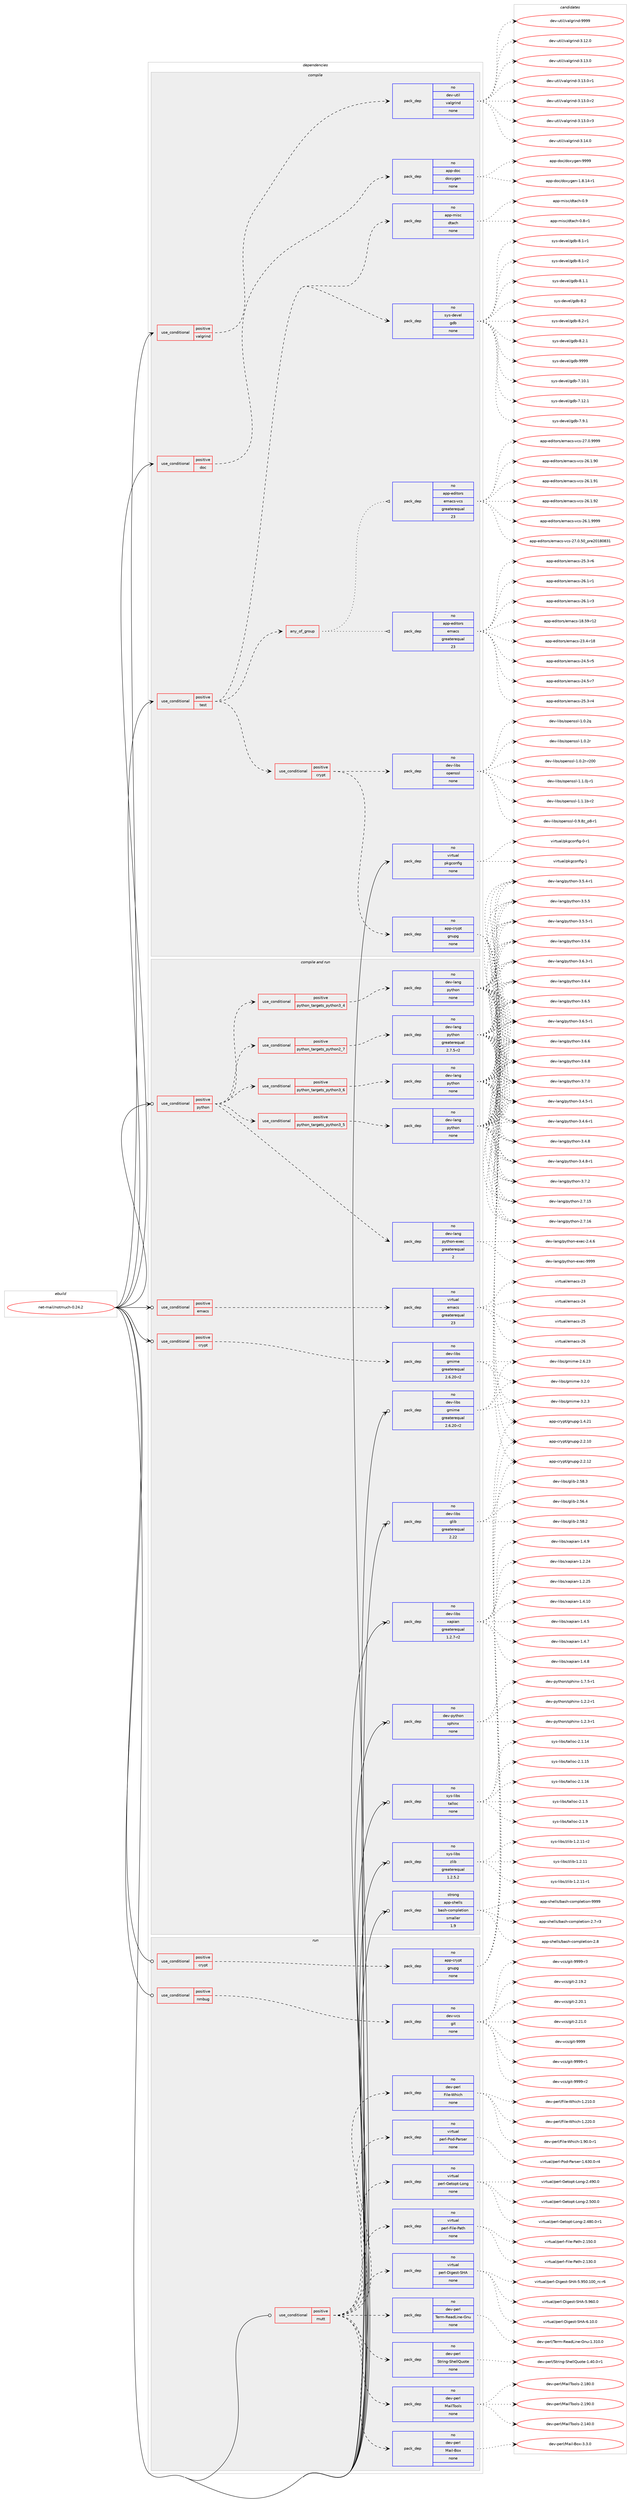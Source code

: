 digraph prolog {

# *************
# Graph options
# *************

newrank=true;
concentrate=true;
compound=true;
graph [rankdir=LR,fontname=Helvetica,fontsize=10,ranksep=1.5];#, ranksep=2.5, nodesep=0.2];
edge  [arrowhead=vee];
node  [fontname=Helvetica,fontsize=10];

# **********
# The ebuild
# **********

subgraph cluster_leftcol {
color=gray;
rank=same;
label=<<i>ebuild</i>>;
id [label="net-mail/notmuch-0.24.2", color=red, width=4, href="../net-mail/notmuch-0.24.2.svg"];
}

# ****************
# The dependencies
# ****************

subgraph cluster_midcol {
color=gray;
label=<<i>dependencies</i>>;
subgraph cluster_compile {
fillcolor="#eeeeee";
style=filled;
label=<<i>compile</i>>;
subgraph cond447587 {
dependency1664767 [label=<<TABLE BORDER="0" CELLBORDER="1" CELLSPACING="0" CELLPADDING="4"><TR><TD ROWSPAN="3" CELLPADDING="10">use_conditional</TD></TR><TR><TD>positive</TD></TR><TR><TD>doc</TD></TR></TABLE>>, shape=none, color=red];
subgraph pack1190118 {
dependency1664768 [label=<<TABLE BORDER="0" CELLBORDER="1" CELLSPACING="0" CELLPADDING="4" WIDTH="220"><TR><TD ROWSPAN="6" CELLPADDING="30">pack_dep</TD></TR><TR><TD WIDTH="110">no</TD></TR><TR><TD>app-doc</TD></TR><TR><TD>doxygen</TD></TR><TR><TD>none</TD></TR><TR><TD></TD></TR></TABLE>>, shape=none, color=blue];
}
dependency1664767:e -> dependency1664768:w [weight=20,style="dashed",arrowhead="vee"];
}
id:e -> dependency1664767:w [weight=20,style="solid",arrowhead="vee"];
subgraph cond447588 {
dependency1664769 [label=<<TABLE BORDER="0" CELLBORDER="1" CELLSPACING="0" CELLPADDING="4"><TR><TD ROWSPAN="3" CELLPADDING="10">use_conditional</TD></TR><TR><TD>positive</TD></TR><TR><TD>test</TD></TR></TABLE>>, shape=none, color=red];
subgraph pack1190119 {
dependency1664770 [label=<<TABLE BORDER="0" CELLBORDER="1" CELLSPACING="0" CELLPADDING="4" WIDTH="220"><TR><TD ROWSPAN="6" CELLPADDING="30">pack_dep</TD></TR><TR><TD WIDTH="110">no</TD></TR><TR><TD>app-misc</TD></TR><TR><TD>dtach</TD></TR><TR><TD>none</TD></TR><TR><TD></TD></TR></TABLE>>, shape=none, color=blue];
}
dependency1664769:e -> dependency1664770:w [weight=20,style="dashed",arrowhead="vee"];
subgraph any26274 {
dependency1664771 [label=<<TABLE BORDER="0" CELLBORDER="1" CELLSPACING="0" CELLPADDING="4"><TR><TD CELLPADDING="10">any_of_group</TD></TR></TABLE>>, shape=none, color=red];subgraph pack1190120 {
dependency1664772 [label=<<TABLE BORDER="0" CELLBORDER="1" CELLSPACING="0" CELLPADDING="4" WIDTH="220"><TR><TD ROWSPAN="6" CELLPADDING="30">pack_dep</TD></TR><TR><TD WIDTH="110">no</TD></TR><TR><TD>app-editors</TD></TR><TR><TD>emacs</TD></TR><TR><TD>greaterequal</TD></TR><TR><TD>23</TD></TR></TABLE>>, shape=none, color=blue];
}
dependency1664771:e -> dependency1664772:w [weight=20,style="dotted",arrowhead="oinv"];
subgraph pack1190121 {
dependency1664773 [label=<<TABLE BORDER="0" CELLBORDER="1" CELLSPACING="0" CELLPADDING="4" WIDTH="220"><TR><TD ROWSPAN="6" CELLPADDING="30">pack_dep</TD></TR><TR><TD WIDTH="110">no</TD></TR><TR><TD>app-editors</TD></TR><TR><TD>emacs-vcs</TD></TR><TR><TD>greaterequal</TD></TR><TR><TD>23</TD></TR></TABLE>>, shape=none, color=blue];
}
dependency1664771:e -> dependency1664773:w [weight=20,style="dotted",arrowhead="oinv"];
}
dependency1664769:e -> dependency1664771:w [weight=20,style="dashed",arrowhead="vee"];
subgraph pack1190122 {
dependency1664774 [label=<<TABLE BORDER="0" CELLBORDER="1" CELLSPACING="0" CELLPADDING="4" WIDTH="220"><TR><TD ROWSPAN="6" CELLPADDING="30">pack_dep</TD></TR><TR><TD WIDTH="110">no</TD></TR><TR><TD>sys-devel</TD></TR><TR><TD>gdb</TD></TR><TR><TD>none</TD></TR><TR><TD></TD></TR></TABLE>>, shape=none, color=blue];
}
dependency1664769:e -> dependency1664774:w [weight=20,style="dashed",arrowhead="vee"];
subgraph cond447589 {
dependency1664775 [label=<<TABLE BORDER="0" CELLBORDER="1" CELLSPACING="0" CELLPADDING="4"><TR><TD ROWSPAN="3" CELLPADDING="10">use_conditional</TD></TR><TR><TD>positive</TD></TR><TR><TD>crypt</TD></TR></TABLE>>, shape=none, color=red];
subgraph pack1190123 {
dependency1664776 [label=<<TABLE BORDER="0" CELLBORDER="1" CELLSPACING="0" CELLPADDING="4" WIDTH="220"><TR><TD ROWSPAN="6" CELLPADDING="30">pack_dep</TD></TR><TR><TD WIDTH="110">no</TD></TR><TR><TD>app-crypt</TD></TR><TR><TD>gnupg</TD></TR><TR><TD>none</TD></TR><TR><TD></TD></TR></TABLE>>, shape=none, color=blue];
}
dependency1664775:e -> dependency1664776:w [weight=20,style="dashed",arrowhead="vee"];
subgraph pack1190124 {
dependency1664777 [label=<<TABLE BORDER="0" CELLBORDER="1" CELLSPACING="0" CELLPADDING="4" WIDTH="220"><TR><TD ROWSPAN="6" CELLPADDING="30">pack_dep</TD></TR><TR><TD WIDTH="110">no</TD></TR><TR><TD>dev-libs</TD></TR><TR><TD>openssl</TD></TR><TR><TD>none</TD></TR><TR><TD></TD></TR></TABLE>>, shape=none, color=blue];
}
dependency1664775:e -> dependency1664777:w [weight=20,style="dashed",arrowhead="vee"];
}
dependency1664769:e -> dependency1664775:w [weight=20,style="dashed",arrowhead="vee"];
}
id:e -> dependency1664769:w [weight=20,style="solid",arrowhead="vee"];
subgraph cond447590 {
dependency1664778 [label=<<TABLE BORDER="0" CELLBORDER="1" CELLSPACING="0" CELLPADDING="4"><TR><TD ROWSPAN="3" CELLPADDING="10">use_conditional</TD></TR><TR><TD>positive</TD></TR><TR><TD>valgrind</TD></TR></TABLE>>, shape=none, color=red];
subgraph pack1190125 {
dependency1664779 [label=<<TABLE BORDER="0" CELLBORDER="1" CELLSPACING="0" CELLPADDING="4" WIDTH="220"><TR><TD ROWSPAN="6" CELLPADDING="30">pack_dep</TD></TR><TR><TD WIDTH="110">no</TD></TR><TR><TD>dev-util</TD></TR><TR><TD>valgrind</TD></TR><TR><TD>none</TD></TR><TR><TD></TD></TR></TABLE>>, shape=none, color=blue];
}
dependency1664778:e -> dependency1664779:w [weight=20,style="dashed",arrowhead="vee"];
}
id:e -> dependency1664778:w [weight=20,style="solid",arrowhead="vee"];
subgraph pack1190126 {
dependency1664780 [label=<<TABLE BORDER="0" CELLBORDER="1" CELLSPACING="0" CELLPADDING="4" WIDTH="220"><TR><TD ROWSPAN="6" CELLPADDING="30">pack_dep</TD></TR><TR><TD WIDTH="110">no</TD></TR><TR><TD>virtual</TD></TR><TR><TD>pkgconfig</TD></TR><TR><TD>none</TD></TR><TR><TD></TD></TR></TABLE>>, shape=none, color=blue];
}
id:e -> dependency1664780:w [weight=20,style="solid",arrowhead="vee"];
}
subgraph cluster_compileandrun {
fillcolor="#eeeeee";
style=filled;
label=<<i>compile and run</i>>;
subgraph cond447591 {
dependency1664781 [label=<<TABLE BORDER="0" CELLBORDER="1" CELLSPACING="0" CELLPADDING="4"><TR><TD ROWSPAN="3" CELLPADDING="10">use_conditional</TD></TR><TR><TD>positive</TD></TR><TR><TD>crypt</TD></TR></TABLE>>, shape=none, color=red];
subgraph pack1190127 {
dependency1664782 [label=<<TABLE BORDER="0" CELLBORDER="1" CELLSPACING="0" CELLPADDING="4" WIDTH="220"><TR><TD ROWSPAN="6" CELLPADDING="30">pack_dep</TD></TR><TR><TD WIDTH="110">no</TD></TR><TR><TD>dev-libs</TD></TR><TR><TD>gmime</TD></TR><TR><TD>greaterequal</TD></TR><TR><TD>2.6.20-r2</TD></TR></TABLE>>, shape=none, color=blue];
}
dependency1664781:e -> dependency1664782:w [weight=20,style="dashed",arrowhead="vee"];
}
id:e -> dependency1664781:w [weight=20,style="solid",arrowhead="odotvee"];
subgraph cond447592 {
dependency1664783 [label=<<TABLE BORDER="0" CELLBORDER="1" CELLSPACING="0" CELLPADDING="4"><TR><TD ROWSPAN="3" CELLPADDING="10">use_conditional</TD></TR><TR><TD>positive</TD></TR><TR><TD>emacs</TD></TR></TABLE>>, shape=none, color=red];
subgraph pack1190128 {
dependency1664784 [label=<<TABLE BORDER="0" CELLBORDER="1" CELLSPACING="0" CELLPADDING="4" WIDTH="220"><TR><TD ROWSPAN="6" CELLPADDING="30">pack_dep</TD></TR><TR><TD WIDTH="110">no</TD></TR><TR><TD>virtual</TD></TR><TR><TD>emacs</TD></TR><TR><TD>greaterequal</TD></TR><TR><TD>23</TD></TR></TABLE>>, shape=none, color=blue];
}
dependency1664783:e -> dependency1664784:w [weight=20,style="dashed",arrowhead="vee"];
}
id:e -> dependency1664783:w [weight=20,style="solid",arrowhead="odotvee"];
subgraph cond447593 {
dependency1664785 [label=<<TABLE BORDER="0" CELLBORDER="1" CELLSPACING="0" CELLPADDING="4"><TR><TD ROWSPAN="3" CELLPADDING="10">use_conditional</TD></TR><TR><TD>positive</TD></TR><TR><TD>python</TD></TR></TABLE>>, shape=none, color=red];
subgraph cond447594 {
dependency1664786 [label=<<TABLE BORDER="0" CELLBORDER="1" CELLSPACING="0" CELLPADDING="4"><TR><TD ROWSPAN="3" CELLPADDING="10">use_conditional</TD></TR><TR><TD>positive</TD></TR><TR><TD>python_targets_python2_7</TD></TR></TABLE>>, shape=none, color=red];
subgraph pack1190129 {
dependency1664787 [label=<<TABLE BORDER="0" CELLBORDER="1" CELLSPACING="0" CELLPADDING="4" WIDTH="220"><TR><TD ROWSPAN="6" CELLPADDING="30">pack_dep</TD></TR><TR><TD WIDTH="110">no</TD></TR><TR><TD>dev-lang</TD></TR><TR><TD>python</TD></TR><TR><TD>greaterequal</TD></TR><TR><TD>2.7.5-r2</TD></TR></TABLE>>, shape=none, color=blue];
}
dependency1664786:e -> dependency1664787:w [weight=20,style="dashed",arrowhead="vee"];
}
dependency1664785:e -> dependency1664786:w [weight=20,style="dashed",arrowhead="vee"];
subgraph cond447595 {
dependency1664788 [label=<<TABLE BORDER="0" CELLBORDER="1" CELLSPACING="0" CELLPADDING="4"><TR><TD ROWSPAN="3" CELLPADDING="10">use_conditional</TD></TR><TR><TD>positive</TD></TR><TR><TD>python_targets_python3_4</TD></TR></TABLE>>, shape=none, color=red];
subgraph pack1190130 {
dependency1664789 [label=<<TABLE BORDER="0" CELLBORDER="1" CELLSPACING="0" CELLPADDING="4" WIDTH="220"><TR><TD ROWSPAN="6" CELLPADDING="30">pack_dep</TD></TR><TR><TD WIDTH="110">no</TD></TR><TR><TD>dev-lang</TD></TR><TR><TD>python</TD></TR><TR><TD>none</TD></TR><TR><TD></TD></TR></TABLE>>, shape=none, color=blue];
}
dependency1664788:e -> dependency1664789:w [weight=20,style="dashed",arrowhead="vee"];
}
dependency1664785:e -> dependency1664788:w [weight=20,style="dashed",arrowhead="vee"];
subgraph cond447596 {
dependency1664790 [label=<<TABLE BORDER="0" CELLBORDER="1" CELLSPACING="0" CELLPADDING="4"><TR><TD ROWSPAN="3" CELLPADDING="10">use_conditional</TD></TR><TR><TD>positive</TD></TR><TR><TD>python_targets_python3_5</TD></TR></TABLE>>, shape=none, color=red];
subgraph pack1190131 {
dependency1664791 [label=<<TABLE BORDER="0" CELLBORDER="1" CELLSPACING="0" CELLPADDING="4" WIDTH="220"><TR><TD ROWSPAN="6" CELLPADDING="30">pack_dep</TD></TR><TR><TD WIDTH="110">no</TD></TR><TR><TD>dev-lang</TD></TR><TR><TD>python</TD></TR><TR><TD>none</TD></TR><TR><TD></TD></TR></TABLE>>, shape=none, color=blue];
}
dependency1664790:e -> dependency1664791:w [weight=20,style="dashed",arrowhead="vee"];
}
dependency1664785:e -> dependency1664790:w [weight=20,style="dashed",arrowhead="vee"];
subgraph cond447597 {
dependency1664792 [label=<<TABLE BORDER="0" CELLBORDER="1" CELLSPACING="0" CELLPADDING="4"><TR><TD ROWSPAN="3" CELLPADDING="10">use_conditional</TD></TR><TR><TD>positive</TD></TR><TR><TD>python_targets_python3_6</TD></TR></TABLE>>, shape=none, color=red];
subgraph pack1190132 {
dependency1664793 [label=<<TABLE BORDER="0" CELLBORDER="1" CELLSPACING="0" CELLPADDING="4" WIDTH="220"><TR><TD ROWSPAN="6" CELLPADDING="30">pack_dep</TD></TR><TR><TD WIDTH="110">no</TD></TR><TR><TD>dev-lang</TD></TR><TR><TD>python</TD></TR><TR><TD>none</TD></TR><TR><TD></TD></TR></TABLE>>, shape=none, color=blue];
}
dependency1664792:e -> dependency1664793:w [weight=20,style="dashed",arrowhead="vee"];
}
dependency1664785:e -> dependency1664792:w [weight=20,style="dashed",arrowhead="vee"];
subgraph pack1190133 {
dependency1664794 [label=<<TABLE BORDER="0" CELLBORDER="1" CELLSPACING="0" CELLPADDING="4" WIDTH="220"><TR><TD ROWSPAN="6" CELLPADDING="30">pack_dep</TD></TR><TR><TD WIDTH="110">no</TD></TR><TR><TD>dev-lang</TD></TR><TR><TD>python-exec</TD></TR><TR><TD>greaterequal</TD></TR><TR><TD>2</TD></TR></TABLE>>, shape=none, color=blue];
}
dependency1664785:e -> dependency1664794:w [weight=20,style="dashed",arrowhead="vee"];
}
id:e -> dependency1664785:w [weight=20,style="solid",arrowhead="odotvee"];
subgraph pack1190134 {
dependency1664795 [label=<<TABLE BORDER="0" CELLBORDER="1" CELLSPACING="0" CELLPADDING="4" WIDTH="220"><TR><TD ROWSPAN="6" CELLPADDING="30">pack_dep</TD></TR><TR><TD WIDTH="110">no</TD></TR><TR><TD>dev-libs</TD></TR><TR><TD>glib</TD></TR><TR><TD>greaterequal</TD></TR><TR><TD>2.22</TD></TR></TABLE>>, shape=none, color=blue];
}
id:e -> dependency1664795:w [weight=20,style="solid",arrowhead="odotvee"];
subgraph pack1190135 {
dependency1664796 [label=<<TABLE BORDER="0" CELLBORDER="1" CELLSPACING="0" CELLPADDING="4" WIDTH="220"><TR><TD ROWSPAN="6" CELLPADDING="30">pack_dep</TD></TR><TR><TD WIDTH="110">no</TD></TR><TR><TD>dev-libs</TD></TR><TR><TD>gmime</TD></TR><TR><TD>greaterequal</TD></TR><TR><TD>2.6.20-r2</TD></TR></TABLE>>, shape=none, color=blue];
}
id:e -> dependency1664796:w [weight=20,style="solid",arrowhead="odotvee"];
subgraph pack1190136 {
dependency1664797 [label=<<TABLE BORDER="0" CELLBORDER="1" CELLSPACING="0" CELLPADDING="4" WIDTH="220"><TR><TD ROWSPAN="6" CELLPADDING="30">pack_dep</TD></TR><TR><TD WIDTH="110">no</TD></TR><TR><TD>dev-libs</TD></TR><TR><TD>xapian</TD></TR><TR><TD>greaterequal</TD></TR><TR><TD>1.2.7-r2</TD></TR></TABLE>>, shape=none, color=blue];
}
id:e -> dependency1664797:w [weight=20,style="solid",arrowhead="odotvee"];
subgraph pack1190137 {
dependency1664798 [label=<<TABLE BORDER="0" CELLBORDER="1" CELLSPACING="0" CELLPADDING="4" WIDTH="220"><TR><TD ROWSPAN="6" CELLPADDING="30">pack_dep</TD></TR><TR><TD WIDTH="110">no</TD></TR><TR><TD>dev-python</TD></TR><TR><TD>sphinx</TD></TR><TR><TD>none</TD></TR><TR><TD></TD></TR></TABLE>>, shape=none, color=blue];
}
id:e -> dependency1664798:w [weight=20,style="solid",arrowhead="odotvee"];
subgraph pack1190138 {
dependency1664799 [label=<<TABLE BORDER="0" CELLBORDER="1" CELLSPACING="0" CELLPADDING="4" WIDTH="220"><TR><TD ROWSPAN="6" CELLPADDING="30">pack_dep</TD></TR><TR><TD WIDTH="110">no</TD></TR><TR><TD>sys-libs</TD></TR><TR><TD>talloc</TD></TR><TR><TD>none</TD></TR><TR><TD></TD></TR></TABLE>>, shape=none, color=blue];
}
id:e -> dependency1664799:w [weight=20,style="solid",arrowhead="odotvee"];
subgraph pack1190139 {
dependency1664800 [label=<<TABLE BORDER="0" CELLBORDER="1" CELLSPACING="0" CELLPADDING="4" WIDTH="220"><TR><TD ROWSPAN="6" CELLPADDING="30">pack_dep</TD></TR><TR><TD WIDTH="110">no</TD></TR><TR><TD>sys-libs</TD></TR><TR><TD>zlib</TD></TR><TR><TD>greaterequal</TD></TR><TR><TD>1.2.5.2</TD></TR></TABLE>>, shape=none, color=blue];
}
id:e -> dependency1664800:w [weight=20,style="solid",arrowhead="odotvee"];
subgraph pack1190140 {
dependency1664801 [label=<<TABLE BORDER="0" CELLBORDER="1" CELLSPACING="0" CELLPADDING="4" WIDTH="220"><TR><TD ROWSPAN="6" CELLPADDING="30">pack_dep</TD></TR><TR><TD WIDTH="110">strong</TD></TR><TR><TD>app-shells</TD></TR><TR><TD>bash-completion</TD></TR><TR><TD>smaller</TD></TR><TR><TD>1.9</TD></TR></TABLE>>, shape=none, color=blue];
}
id:e -> dependency1664801:w [weight=20,style="solid",arrowhead="odotvee"];
}
subgraph cluster_run {
fillcolor="#eeeeee";
style=filled;
label=<<i>run</i>>;
subgraph cond447598 {
dependency1664802 [label=<<TABLE BORDER="0" CELLBORDER="1" CELLSPACING="0" CELLPADDING="4"><TR><TD ROWSPAN="3" CELLPADDING="10">use_conditional</TD></TR><TR><TD>positive</TD></TR><TR><TD>crypt</TD></TR></TABLE>>, shape=none, color=red];
subgraph pack1190141 {
dependency1664803 [label=<<TABLE BORDER="0" CELLBORDER="1" CELLSPACING="0" CELLPADDING="4" WIDTH="220"><TR><TD ROWSPAN="6" CELLPADDING="30">pack_dep</TD></TR><TR><TD WIDTH="110">no</TD></TR><TR><TD>app-crypt</TD></TR><TR><TD>gnupg</TD></TR><TR><TD>none</TD></TR><TR><TD></TD></TR></TABLE>>, shape=none, color=blue];
}
dependency1664802:e -> dependency1664803:w [weight=20,style="dashed",arrowhead="vee"];
}
id:e -> dependency1664802:w [weight=20,style="solid",arrowhead="odot"];
subgraph cond447599 {
dependency1664804 [label=<<TABLE BORDER="0" CELLBORDER="1" CELLSPACING="0" CELLPADDING="4"><TR><TD ROWSPAN="3" CELLPADDING="10">use_conditional</TD></TR><TR><TD>positive</TD></TR><TR><TD>mutt</TD></TR></TABLE>>, shape=none, color=red];
subgraph pack1190142 {
dependency1664805 [label=<<TABLE BORDER="0" CELLBORDER="1" CELLSPACING="0" CELLPADDING="4" WIDTH="220"><TR><TD ROWSPAN="6" CELLPADDING="30">pack_dep</TD></TR><TR><TD WIDTH="110">no</TD></TR><TR><TD>dev-perl</TD></TR><TR><TD>File-Which</TD></TR><TR><TD>none</TD></TR><TR><TD></TD></TR></TABLE>>, shape=none, color=blue];
}
dependency1664804:e -> dependency1664805:w [weight=20,style="dashed",arrowhead="vee"];
subgraph pack1190143 {
dependency1664806 [label=<<TABLE BORDER="0" CELLBORDER="1" CELLSPACING="0" CELLPADDING="4" WIDTH="220"><TR><TD ROWSPAN="6" CELLPADDING="30">pack_dep</TD></TR><TR><TD WIDTH="110">no</TD></TR><TR><TD>dev-perl</TD></TR><TR><TD>Mail-Box</TD></TR><TR><TD>none</TD></TR><TR><TD></TD></TR></TABLE>>, shape=none, color=blue];
}
dependency1664804:e -> dependency1664806:w [weight=20,style="dashed",arrowhead="vee"];
subgraph pack1190144 {
dependency1664807 [label=<<TABLE BORDER="0" CELLBORDER="1" CELLSPACING="0" CELLPADDING="4" WIDTH="220"><TR><TD ROWSPAN="6" CELLPADDING="30">pack_dep</TD></TR><TR><TD WIDTH="110">no</TD></TR><TR><TD>dev-perl</TD></TR><TR><TD>MailTools</TD></TR><TR><TD>none</TD></TR><TR><TD></TD></TR></TABLE>>, shape=none, color=blue];
}
dependency1664804:e -> dependency1664807:w [weight=20,style="dashed",arrowhead="vee"];
subgraph pack1190145 {
dependency1664808 [label=<<TABLE BORDER="0" CELLBORDER="1" CELLSPACING="0" CELLPADDING="4" WIDTH="220"><TR><TD ROWSPAN="6" CELLPADDING="30">pack_dep</TD></TR><TR><TD WIDTH="110">no</TD></TR><TR><TD>dev-perl</TD></TR><TR><TD>String-ShellQuote</TD></TR><TR><TD>none</TD></TR><TR><TD></TD></TR></TABLE>>, shape=none, color=blue];
}
dependency1664804:e -> dependency1664808:w [weight=20,style="dashed",arrowhead="vee"];
subgraph pack1190146 {
dependency1664809 [label=<<TABLE BORDER="0" CELLBORDER="1" CELLSPACING="0" CELLPADDING="4" WIDTH="220"><TR><TD ROWSPAN="6" CELLPADDING="30">pack_dep</TD></TR><TR><TD WIDTH="110">no</TD></TR><TR><TD>dev-perl</TD></TR><TR><TD>Term-ReadLine-Gnu</TD></TR><TR><TD>none</TD></TR><TR><TD></TD></TR></TABLE>>, shape=none, color=blue];
}
dependency1664804:e -> dependency1664809:w [weight=20,style="dashed",arrowhead="vee"];
subgraph pack1190147 {
dependency1664810 [label=<<TABLE BORDER="0" CELLBORDER="1" CELLSPACING="0" CELLPADDING="4" WIDTH="220"><TR><TD ROWSPAN="6" CELLPADDING="30">pack_dep</TD></TR><TR><TD WIDTH="110">no</TD></TR><TR><TD>virtual</TD></TR><TR><TD>perl-Digest-SHA</TD></TR><TR><TD>none</TD></TR><TR><TD></TD></TR></TABLE>>, shape=none, color=blue];
}
dependency1664804:e -> dependency1664810:w [weight=20,style="dashed",arrowhead="vee"];
subgraph pack1190148 {
dependency1664811 [label=<<TABLE BORDER="0" CELLBORDER="1" CELLSPACING="0" CELLPADDING="4" WIDTH="220"><TR><TD ROWSPAN="6" CELLPADDING="30">pack_dep</TD></TR><TR><TD WIDTH="110">no</TD></TR><TR><TD>virtual</TD></TR><TR><TD>perl-File-Path</TD></TR><TR><TD>none</TD></TR><TR><TD></TD></TR></TABLE>>, shape=none, color=blue];
}
dependency1664804:e -> dependency1664811:w [weight=20,style="dashed",arrowhead="vee"];
subgraph pack1190149 {
dependency1664812 [label=<<TABLE BORDER="0" CELLBORDER="1" CELLSPACING="0" CELLPADDING="4" WIDTH="220"><TR><TD ROWSPAN="6" CELLPADDING="30">pack_dep</TD></TR><TR><TD WIDTH="110">no</TD></TR><TR><TD>virtual</TD></TR><TR><TD>perl-Getopt-Long</TD></TR><TR><TD>none</TD></TR><TR><TD></TD></TR></TABLE>>, shape=none, color=blue];
}
dependency1664804:e -> dependency1664812:w [weight=20,style="dashed",arrowhead="vee"];
subgraph pack1190150 {
dependency1664813 [label=<<TABLE BORDER="0" CELLBORDER="1" CELLSPACING="0" CELLPADDING="4" WIDTH="220"><TR><TD ROWSPAN="6" CELLPADDING="30">pack_dep</TD></TR><TR><TD WIDTH="110">no</TD></TR><TR><TD>virtual</TD></TR><TR><TD>perl-Pod-Parser</TD></TR><TR><TD>none</TD></TR><TR><TD></TD></TR></TABLE>>, shape=none, color=blue];
}
dependency1664804:e -> dependency1664813:w [weight=20,style="dashed",arrowhead="vee"];
}
id:e -> dependency1664804:w [weight=20,style="solid",arrowhead="odot"];
subgraph cond447600 {
dependency1664814 [label=<<TABLE BORDER="0" CELLBORDER="1" CELLSPACING="0" CELLPADDING="4"><TR><TD ROWSPAN="3" CELLPADDING="10">use_conditional</TD></TR><TR><TD>positive</TD></TR><TR><TD>nmbug</TD></TR></TABLE>>, shape=none, color=red];
subgraph pack1190151 {
dependency1664815 [label=<<TABLE BORDER="0" CELLBORDER="1" CELLSPACING="0" CELLPADDING="4" WIDTH="220"><TR><TD ROWSPAN="6" CELLPADDING="30">pack_dep</TD></TR><TR><TD WIDTH="110">no</TD></TR><TR><TD>dev-vcs</TD></TR><TR><TD>git</TD></TR><TR><TD>none</TD></TR><TR><TD></TD></TR></TABLE>>, shape=none, color=blue];
}
dependency1664814:e -> dependency1664815:w [weight=20,style="dashed",arrowhead="vee"];
}
id:e -> dependency1664814:w [weight=20,style="solid",arrowhead="odot"];
}
}

# **************
# The candidates
# **************

subgraph cluster_choices {
rank=same;
color=gray;
label=<<i>candidates</i>>;

subgraph choice1190118 {
color=black;
nodesep=1;
choice97112112451001119947100111120121103101110454946564649524511449 [label="app-doc/doxygen-1.8.14-r1", color=red, width=4,href="../app-doc/doxygen-1.8.14-r1.svg"];
choice971121124510011199471001111201211031011104557575757 [label="app-doc/doxygen-9999", color=red, width=4,href="../app-doc/doxygen-9999.svg"];
dependency1664768:e -> choice97112112451001119947100111120121103101110454946564649524511449:w [style=dotted,weight="100"];
dependency1664768:e -> choice971121124510011199471001111201211031011104557575757:w [style=dotted,weight="100"];
}
subgraph choice1190119 {
color=black;
nodesep=1;
choice971121124510910511599471001169799104454846564511449 [label="app-misc/dtach-0.8-r1", color=red, width=4,href="../app-misc/dtach-0.8-r1.svg"];
choice97112112451091051159947100116979910445484657 [label="app-misc/dtach-0.9", color=red, width=4,href="../app-misc/dtach-0.9.svg"];
dependency1664770:e -> choice971121124510910511599471001169799104454846564511449:w [style=dotted,weight="100"];
dependency1664770:e -> choice97112112451091051159947100116979910445484657:w [style=dotted,weight="100"];
}
subgraph choice1190120 {
color=black;
nodesep=1;
choice9711211245101100105116111114115471011099799115454956465357451144950 [label="app-editors/emacs-18.59-r12", color=red, width=4,href="../app-editors/emacs-18.59-r12.svg"];
choice97112112451011001051161111141154710110997991154550514652451144956 [label="app-editors/emacs-23.4-r18", color=red, width=4,href="../app-editors/emacs-23.4-r18.svg"];
choice971121124510110010511611111411547101109979911545505246534511453 [label="app-editors/emacs-24.5-r5", color=red, width=4,href="../app-editors/emacs-24.5-r5.svg"];
choice971121124510110010511611111411547101109979911545505246534511455 [label="app-editors/emacs-24.5-r7", color=red, width=4,href="../app-editors/emacs-24.5-r7.svg"];
choice971121124510110010511611111411547101109979911545505346514511452 [label="app-editors/emacs-25.3-r4", color=red, width=4,href="../app-editors/emacs-25.3-r4.svg"];
choice971121124510110010511611111411547101109979911545505346514511454 [label="app-editors/emacs-25.3-r6", color=red, width=4,href="../app-editors/emacs-25.3-r6.svg"];
choice971121124510110010511611111411547101109979911545505446494511449 [label="app-editors/emacs-26.1-r1", color=red, width=4,href="../app-editors/emacs-26.1-r1.svg"];
choice971121124510110010511611111411547101109979911545505446494511451 [label="app-editors/emacs-26.1-r3", color=red, width=4,href="../app-editors/emacs-26.1-r3.svg"];
dependency1664772:e -> choice9711211245101100105116111114115471011099799115454956465357451144950:w [style=dotted,weight="100"];
dependency1664772:e -> choice97112112451011001051161111141154710110997991154550514652451144956:w [style=dotted,weight="100"];
dependency1664772:e -> choice971121124510110010511611111411547101109979911545505246534511453:w [style=dotted,weight="100"];
dependency1664772:e -> choice971121124510110010511611111411547101109979911545505246534511455:w [style=dotted,weight="100"];
dependency1664772:e -> choice971121124510110010511611111411547101109979911545505346514511452:w [style=dotted,weight="100"];
dependency1664772:e -> choice971121124510110010511611111411547101109979911545505346514511454:w [style=dotted,weight="100"];
dependency1664772:e -> choice971121124510110010511611111411547101109979911545505446494511449:w [style=dotted,weight="100"];
dependency1664772:e -> choice971121124510110010511611111411547101109979911545505446494511451:w [style=dotted,weight="100"];
}
subgraph choice1190121 {
color=black;
nodesep=1;
choice971121124510110010511611111411547101109979911545118991154550544649465748 [label="app-editors/emacs-vcs-26.1.90", color=red, width=4,href="../app-editors/emacs-vcs-26.1.90.svg"];
choice971121124510110010511611111411547101109979911545118991154550544649465749 [label="app-editors/emacs-vcs-26.1.91", color=red, width=4,href="../app-editors/emacs-vcs-26.1.91.svg"];
choice971121124510110010511611111411547101109979911545118991154550544649465750 [label="app-editors/emacs-vcs-26.1.92", color=red, width=4,href="../app-editors/emacs-vcs-26.1.92.svg"];
choice9711211245101100105116111114115471011099799115451189911545505446494657575757 [label="app-editors/emacs-vcs-26.1.9999", color=red, width=4,href="../app-editors/emacs-vcs-26.1.9999.svg"];
choice971121124510110010511611111411547101109979911545118991154550554648465348951121141015048495648565149 [label="app-editors/emacs-vcs-27.0.50_pre20180831", color=red, width=4,href="../app-editors/emacs-vcs-27.0.50_pre20180831.svg"];
choice9711211245101100105116111114115471011099799115451189911545505546484657575757 [label="app-editors/emacs-vcs-27.0.9999", color=red, width=4,href="../app-editors/emacs-vcs-27.0.9999.svg"];
dependency1664773:e -> choice971121124510110010511611111411547101109979911545118991154550544649465748:w [style=dotted,weight="100"];
dependency1664773:e -> choice971121124510110010511611111411547101109979911545118991154550544649465749:w [style=dotted,weight="100"];
dependency1664773:e -> choice971121124510110010511611111411547101109979911545118991154550544649465750:w [style=dotted,weight="100"];
dependency1664773:e -> choice9711211245101100105116111114115471011099799115451189911545505446494657575757:w [style=dotted,weight="100"];
dependency1664773:e -> choice971121124510110010511611111411547101109979911545118991154550554648465348951121141015048495648565149:w [style=dotted,weight="100"];
dependency1664773:e -> choice9711211245101100105116111114115471011099799115451189911545505546484657575757:w [style=dotted,weight="100"];
}
subgraph choice1190122 {
color=black;
nodesep=1;
choice11512111545100101118101108471031009845554649484649 [label="sys-devel/gdb-7.10.1", color=red, width=4,href="../sys-devel/gdb-7.10.1.svg"];
choice11512111545100101118101108471031009845554649504649 [label="sys-devel/gdb-7.12.1", color=red, width=4,href="../sys-devel/gdb-7.12.1.svg"];
choice115121115451001011181011084710310098455546574649 [label="sys-devel/gdb-7.9.1", color=red, width=4,href="../sys-devel/gdb-7.9.1.svg"];
choice115121115451001011181011084710310098455646494511449 [label="sys-devel/gdb-8.1-r1", color=red, width=4,href="../sys-devel/gdb-8.1-r1.svg"];
choice115121115451001011181011084710310098455646494511450 [label="sys-devel/gdb-8.1-r2", color=red, width=4,href="../sys-devel/gdb-8.1-r2.svg"];
choice115121115451001011181011084710310098455646494649 [label="sys-devel/gdb-8.1.1", color=red, width=4,href="../sys-devel/gdb-8.1.1.svg"];
choice11512111545100101118101108471031009845564650 [label="sys-devel/gdb-8.2", color=red, width=4,href="../sys-devel/gdb-8.2.svg"];
choice115121115451001011181011084710310098455646504511449 [label="sys-devel/gdb-8.2-r1", color=red, width=4,href="../sys-devel/gdb-8.2-r1.svg"];
choice115121115451001011181011084710310098455646504649 [label="sys-devel/gdb-8.2.1", color=red, width=4,href="../sys-devel/gdb-8.2.1.svg"];
choice1151211154510010111810110847103100984557575757 [label="sys-devel/gdb-9999", color=red, width=4,href="../sys-devel/gdb-9999.svg"];
dependency1664774:e -> choice11512111545100101118101108471031009845554649484649:w [style=dotted,weight="100"];
dependency1664774:e -> choice11512111545100101118101108471031009845554649504649:w [style=dotted,weight="100"];
dependency1664774:e -> choice115121115451001011181011084710310098455546574649:w [style=dotted,weight="100"];
dependency1664774:e -> choice115121115451001011181011084710310098455646494511449:w [style=dotted,weight="100"];
dependency1664774:e -> choice115121115451001011181011084710310098455646494511450:w [style=dotted,weight="100"];
dependency1664774:e -> choice115121115451001011181011084710310098455646494649:w [style=dotted,weight="100"];
dependency1664774:e -> choice11512111545100101118101108471031009845564650:w [style=dotted,weight="100"];
dependency1664774:e -> choice115121115451001011181011084710310098455646504511449:w [style=dotted,weight="100"];
dependency1664774:e -> choice115121115451001011181011084710310098455646504649:w [style=dotted,weight="100"];
dependency1664774:e -> choice1151211154510010111810110847103100984557575757:w [style=dotted,weight="100"];
}
subgraph choice1190123 {
color=black;
nodesep=1;
choice9711211245991141211121164710311011711210345494652465049 [label="app-crypt/gnupg-1.4.21", color=red, width=4,href="../app-crypt/gnupg-1.4.21.svg"];
choice9711211245991141211121164710311011711210345504650464948 [label="app-crypt/gnupg-2.2.10", color=red, width=4,href="../app-crypt/gnupg-2.2.10.svg"];
choice9711211245991141211121164710311011711210345504650464950 [label="app-crypt/gnupg-2.2.12", color=red, width=4,href="../app-crypt/gnupg-2.2.12.svg"];
dependency1664776:e -> choice9711211245991141211121164710311011711210345494652465049:w [style=dotted,weight="100"];
dependency1664776:e -> choice9711211245991141211121164710311011711210345504650464948:w [style=dotted,weight="100"];
dependency1664776:e -> choice9711211245991141211121164710311011711210345504650464950:w [style=dotted,weight="100"];
}
subgraph choice1190124 {
color=black;
nodesep=1;
choice10010111845108105981154711111210111011511510845484657465612295112564511449 [label="dev-libs/openssl-0.9.8z_p8-r1", color=red, width=4,href="../dev-libs/openssl-0.9.8z_p8-r1.svg"];
choice100101118451081059811547111112101110115115108454946484650113 [label="dev-libs/openssl-1.0.2q", color=red, width=4,href="../dev-libs/openssl-1.0.2q.svg"];
choice100101118451081059811547111112101110115115108454946484650114 [label="dev-libs/openssl-1.0.2r", color=red, width=4,href="../dev-libs/openssl-1.0.2r.svg"];
choice10010111845108105981154711111210111011511510845494648465011445114504848 [label="dev-libs/openssl-1.0.2r-r200", color=red, width=4,href="../dev-libs/openssl-1.0.2r-r200.svg"];
choice1001011184510810598115471111121011101151151084549464946481064511449 [label="dev-libs/openssl-1.1.0j-r1", color=red, width=4,href="../dev-libs/openssl-1.1.0j-r1.svg"];
choice100101118451081059811547111112101110115115108454946494649984511450 [label="dev-libs/openssl-1.1.1b-r2", color=red, width=4,href="../dev-libs/openssl-1.1.1b-r2.svg"];
dependency1664777:e -> choice10010111845108105981154711111210111011511510845484657465612295112564511449:w [style=dotted,weight="100"];
dependency1664777:e -> choice100101118451081059811547111112101110115115108454946484650113:w [style=dotted,weight="100"];
dependency1664777:e -> choice100101118451081059811547111112101110115115108454946484650114:w [style=dotted,weight="100"];
dependency1664777:e -> choice10010111845108105981154711111210111011511510845494648465011445114504848:w [style=dotted,weight="100"];
dependency1664777:e -> choice1001011184510810598115471111121011101151151084549464946481064511449:w [style=dotted,weight="100"];
dependency1664777:e -> choice100101118451081059811547111112101110115115108454946494649984511450:w [style=dotted,weight="100"];
}
subgraph choice1190125 {
color=black;
nodesep=1;
choice10010111845117116105108471189710810311410511010045514649504648 [label="dev-util/valgrind-3.12.0", color=red, width=4,href="../dev-util/valgrind-3.12.0.svg"];
choice10010111845117116105108471189710810311410511010045514649514648 [label="dev-util/valgrind-3.13.0", color=red, width=4,href="../dev-util/valgrind-3.13.0.svg"];
choice100101118451171161051084711897108103114105110100455146495146484511449 [label="dev-util/valgrind-3.13.0-r1", color=red, width=4,href="../dev-util/valgrind-3.13.0-r1.svg"];
choice100101118451171161051084711897108103114105110100455146495146484511450 [label="dev-util/valgrind-3.13.0-r2", color=red, width=4,href="../dev-util/valgrind-3.13.0-r2.svg"];
choice100101118451171161051084711897108103114105110100455146495146484511451 [label="dev-util/valgrind-3.13.0-r3", color=red, width=4,href="../dev-util/valgrind-3.13.0-r3.svg"];
choice10010111845117116105108471189710810311410511010045514649524648 [label="dev-util/valgrind-3.14.0", color=red, width=4,href="../dev-util/valgrind-3.14.0.svg"];
choice1001011184511711610510847118971081031141051101004557575757 [label="dev-util/valgrind-9999", color=red, width=4,href="../dev-util/valgrind-9999.svg"];
dependency1664779:e -> choice10010111845117116105108471189710810311410511010045514649504648:w [style=dotted,weight="100"];
dependency1664779:e -> choice10010111845117116105108471189710810311410511010045514649514648:w [style=dotted,weight="100"];
dependency1664779:e -> choice100101118451171161051084711897108103114105110100455146495146484511449:w [style=dotted,weight="100"];
dependency1664779:e -> choice100101118451171161051084711897108103114105110100455146495146484511450:w [style=dotted,weight="100"];
dependency1664779:e -> choice100101118451171161051084711897108103114105110100455146495146484511451:w [style=dotted,weight="100"];
dependency1664779:e -> choice10010111845117116105108471189710810311410511010045514649524648:w [style=dotted,weight="100"];
dependency1664779:e -> choice1001011184511711610510847118971081031141051101004557575757:w [style=dotted,weight="100"];
}
subgraph choice1190126 {
color=black;
nodesep=1;
choice11810511411611797108471121071039911111010210510345484511449 [label="virtual/pkgconfig-0-r1", color=red, width=4,href="../virtual/pkgconfig-0-r1.svg"];
choice1181051141161179710847112107103991111101021051034549 [label="virtual/pkgconfig-1", color=red, width=4,href="../virtual/pkgconfig-1.svg"];
dependency1664780:e -> choice11810511411611797108471121071039911111010210510345484511449:w [style=dotted,weight="100"];
dependency1664780:e -> choice1181051141161179710847112107103991111101021051034549:w [style=dotted,weight="100"];
}
subgraph choice1190127 {
color=black;
nodesep=1;
choice10010111845108105981154710310910510910145504654465051 [label="dev-libs/gmime-2.6.23", color=red, width=4,href="../dev-libs/gmime-2.6.23.svg"];
choice100101118451081059811547103109105109101455146504648 [label="dev-libs/gmime-3.2.0", color=red, width=4,href="../dev-libs/gmime-3.2.0.svg"];
choice100101118451081059811547103109105109101455146504651 [label="dev-libs/gmime-3.2.3", color=red, width=4,href="../dev-libs/gmime-3.2.3.svg"];
dependency1664782:e -> choice10010111845108105981154710310910510910145504654465051:w [style=dotted,weight="100"];
dependency1664782:e -> choice100101118451081059811547103109105109101455146504648:w [style=dotted,weight="100"];
dependency1664782:e -> choice100101118451081059811547103109105109101455146504651:w [style=dotted,weight="100"];
}
subgraph choice1190128 {
color=black;
nodesep=1;
choice11810511411611797108471011099799115455051 [label="virtual/emacs-23", color=red, width=4,href="../virtual/emacs-23.svg"];
choice11810511411611797108471011099799115455052 [label="virtual/emacs-24", color=red, width=4,href="../virtual/emacs-24.svg"];
choice11810511411611797108471011099799115455053 [label="virtual/emacs-25", color=red, width=4,href="../virtual/emacs-25.svg"];
choice11810511411611797108471011099799115455054 [label="virtual/emacs-26", color=red, width=4,href="../virtual/emacs-26.svg"];
dependency1664784:e -> choice11810511411611797108471011099799115455051:w [style=dotted,weight="100"];
dependency1664784:e -> choice11810511411611797108471011099799115455052:w [style=dotted,weight="100"];
dependency1664784:e -> choice11810511411611797108471011099799115455053:w [style=dotted,weight="100"];
dependency1664784:e -> choice11810511411611797108471011099799115455054:w [style=dotted,weight="100"];
}
subgraph choice1190129 {
color=black;
nodesep=1;
choice10010111845108971101034711212111610411111045504655464953 [label="dev-lang/python-2.7.15", color=red, width=4,href="../dev-lang/python-2.7.15.svg"];
choice10010111845108971101034711212111610411111045504655464954 [label="dev-lang/python-2.7.16", color=red, width=4,href="../dev-lang/python-2.7.16.svg"];
choice1001011184510897110103471121211161041111104551465246534511449 [label="dev-lang/python-3.4.5-r1", color=red, width=4,href="../dev-lang/python-3.4.5-r1.svg"];
choice1001011184510897110103471121211161041111104551465246544511449 [label="dev-lang/python-3.4.6-r1", color=red, width=4,href="../dev-lang/python-3.4.6-r1.svg"];
choice100101118451089711010347112121116104111110455146524656 [label="dev-lang/python-3.4.8", color=red, width=4,href="../dev-lang/python-3.4.8.svg"];
choice1001011184510897110103471121211161041111104551465246564511449 [label="dev-lang/python-3.4.8-r1", color=red, width=4,href="../dev-lang/python-3.4.8-r1.svg"];
choice1001011184510897110103471121211161041111104551465346524511449 [label="dev-lang/python-3.5.4-r1", color=red, width=4,href="../dev-lang/python-3.5.4-r1.svg"];
choice100101118451089711010347112121116104111110455146534653 [label="dev-lang/python-3.5.5", color=red, width=4,href="../dev-lang/python-3.5.5.svg"];
choice1001011184510897110103471121211161041111104551465346534511449 [label="dev-lang/python-3.5.5-r1", color=red, width=4,href="../dev-lang/python-3.5.5-r1.svg"];
choice100101118451089711010347112121116104111110455146534654 [label="dev-lang/python-3.5.6", color=red, width=4,href="../dev-lang/python-3.5.6.svg"];
choice1001011184510897110103471121211161041111104551465446514511449 [label="dev-lang/python-3.6.3-r1", color=red, width=4,href="../dev-lang/python-3.6.3-r1.svg"];
choice100101118451089711010347112121116104111110455146544652 [label="dev-lang/python-3.6.4", color=red, width=4,href="../dev-lang/python-3.6.4.svg"];
choice100101118451089711010347112121116104111110455146544653 [label="dev-lang/python-3.6.5", color=red, width=4,href="../dev-lang/python-3.6.5.svg"];
choice1001011184510897110103471121211161041111104551465446534511449 [label="dev-lang/python-3.6.5-r1", color=red, width=4,href="../dev-lang/python-3.6.5-r1.svg"];
choice100101118451089711010347112121116104111110455146544654 [label="dev-lang/python-3.6.6", color=red, width=4,href="../dev-lang/python-3.6.6.svg"];
choice100101118451089711010347112121116104111110455146544656 [label="dev-lang/python-3.6.8", color=red, width=4,href="../dev-lang/python-3.6.8.svg"];
choice100101118451089711010347112121116104111110455146554648 [label="dev-lang/python-3.7.0", color=red, width=4,href="../dev-lang/python-3.7.0.svg"];
choice100101118451089711010347112121116104111110455146554650 [label="dev-lang/python-3.7.2", color=red, width=4,href="../dev-lang/python-3.7.2.svg"];
dependency1664787:e -> choice10010111845108971101034711212111610411111045504655464953:w [style=dotted,weight="100"];
dependency1664787:e -> choice10010111845108971101034711212111610411111045504655464954:w [style=dotted,weight="100"];
dependency1664787:e -> choice1001011184510897110103471121211161041111104551465246534511449:w [style=dotted,weight="100"];
dependency1664787:e -> choice1001011184510897110103471121211161041111104551465246544511449:w [style=dotted,weight="100"];
dependency1664787:e -> choice100101118451089711010347112121116104111110455146524656:w [style=dotted,weight="100"];
dependency1664787:e -> choice1001011184510897110103471121211161041111104551465246564511449:w [style=dotted,weight="100"];
dependency1664787:e -> choice1001011184510897110103471121211161041111104551465346524511449:w [style=dotted,weight="100"];
dependency1664787:e -> choice100101118451089711010347112121116104111110455146534653:w [style=dotted,weight="100"];
dependency1664787:e -> choice1001011184510897110103471121211161041111104551465346534511449:w [style=dotted,weight="100"];
dependency1664787:e -> choice100101118451089711010347112121116104111110455146534654:w [style=dotted,weight="100"];
dependency1664787:e -> choice1001011184510897110103471121211161041111104551465446514511449:w [style=dotted,weight="100"];
dependency1664787:e -> choice100101118451089711010347112121116104111110455146544652:w [style=dotted,weight="100"];
dependency1664787:e -> choice100101118451089711010347112121116104111110455146544653:w [style=dotted,weight="100"];
dependency1664787:e -> choice1001011184510897110103471121211161041111104551465446534511449:w [style=dotted,weight="100"];
dependency1664787:e -> choice100101118451089711010347112121116104111110455146544654:w [style=dotted,weight="100"];
dependency1664787:e -> choice100101118451089711010347112121116104111110455146544656:w [style=dotted,weight="100"];
dependency1664787:e -> choice100101118451089711010347112121116104111110455146554648:w [style=dotted,weight="100"];
dependency1664787:e -> choice100101118451089711010347112121116104111110455146554650:w [style=dotted,weight="100"];
}
subgraph choice1190130 {
color=black;
nodesep=1;
choice10010111845108971101034711212111610411111045504655464953 [label="dev-lang/python-2.7.15", color=red, width=4,href="../dev-lang/python-2.7.15.svg"];
choice10010111845108971101034711212111610411111045504655464954 [label="dev-lang/python-2.7.16", color=red, width=4,href="../dev-lang/python-2.7.16.svg"];
choice1001011184510897110103471121211161041111104551465246534511449 [label="dev-lang/python-3.4.5-r1", color=red, width=4,href="../dev-lang/python-3.4.5-r1.svg"];
choice1001011184510897110103471121211161041111104551465246544511449 [label="dev-lang/python-3.4.6-r1", color=red, width=4,href="../dev-lang/python-3.4.6-r1.svg"];
choice100101118451089711010347112121116104111110455146524656 [label="dev-lang/python-3.4.8", color=red, width=4,href="../dev-lang/python-3.4.8.svg"];
choice1001011184510897110103471121211161041111104551465246564511449 [label="dev-lang/python-3.4.8-r1", color=red, width=4,href="../dev-lang/python-3.4.8-r1.svg"];
choice1001011184510897110103471121211161041111104551465346524511449 [label="dev-lang/python-3.5.4-r1", color=red, width=4,href="../dev-lang/python-3.5.4-r1.svg"];
choice100101118451089711010347112121116104111110455146534653 [label="dev-lang/python-3.5.5", color=red, width=4,href="../dev-lang/python-3.5.5.svg"];
choice1001011184510897110103471121211161041111104551465346534511449 [label="dev-lang/python-3.5.5-r1", color=red, width=4,href="../dev-lang/python-3.5.5-r1.svg"];
choice100101118451089711010347112121116104111110455146534654 [label="dev-lang/python-3.5.6", color=red, width=4,href="../dev-lang/python-3.5.6.svg"];
choice1001011184510897110103471121211161041111104551465446514511449 [label="dev-lang/python-3.6.3-r1", color=red, width=4,href="../dev-lang/python-3.6.3-r1.svg"];
choice100101118451089711010347112121116104111110455146544652 [label="dev-lang/python-3.6.4", color=red, width=4,href="../dev-lang/python-3.6.4.svg"];
choice100101118451089711010347112121116104111110455146544653 [label="dev-lang/python-3.6.5", color=red, width=4,href="../dev-lang/python-3.6.5.svg"];
choice1001011184510897110103471121211161041111104551465446534511449 [label="dev-lang/python-3.6.5-r1", color=red, width=4,href="../dev-lang/python-3.6.5-r1.svg"];
choice100101118451089711010347112121116104111110455146544654 [label="dev-lang/python-3.6.6", color=red, width=4,href="../dev-lang/python-3.6.6.svg"];
choice100101118451089711010347112121116104111110455146544656 [label="dev-lang/python-3.6.8", color=red, width=4,href="../dev-lang/python-3.6.8.svg"];
choice100101118451089711010347112121116104111110455146554648 [label="dev-lang/python-3.7.0", color=red, width=4,href="../dev-lang/python-3.7.0.svg"];
choice100101118451089711010347112121116104111110455146554650 [label="dev-lang/python-3.7.2", color=red, width=4,href="../dev-lang/python-3.7.2.svg"];
dependency1664789:e -> choice10010111845108971101034711212111610411111045504655464953:w [style=dotted,weight="100"];
dependency1664789:e -> choice10010111845108971101034711212111610411111045504655464954:w [style=dotted,weight="100"];
dependency1664789:e -> choice1001011184510897110103471121211161041111104551465246534511449:w [style=dotted,weight="100"];
dependency1664789:e -> choice1001011184510897110103471121211161041111104551465246544511449:w [style=dotted,weight="100"];
dependency1664789:e -> choice100101118451089711010347112121116104111110455146524656:w [style=dotted,weight="100"];
dependency1664789:e -> choice1001011184510897110103471121211161041111104551465246564511449:w [style=dotted,weight="100"];
dependency1664789:e -> choice1001011184510897110103471121211161041111104551465346524511449:w [style=dotted,weight="100"];
dependency1664789:e -> choice100101118451089711010347112121116104111110455146534653:w [style=dotted,weight="100"];
dependency1664789:e -> choice1001011184510897110103471121211161041111104551465346534511449:w [style=dotted,weight="100"];
dependency1664789:e -> choice100101118451089711010347112121116104111110455146534654:w [style=dotted,weight="100"];
dependency1664789:e -> choice1001011184510897110103471121211161041111104551465446514511449:w [style=dotted,weight="100"];
dependency1664789:e -> choice100101118451089711010347112121116104111110455146544652:w [style=dotted,weight="100"];
dependency1664789:e -> choice100101118451089711010347112121116104111110455146544653:w [style=dotted,weight="100"];
dependency1664789:e -> choice1001011184510897110103471121211161041111104551465446534511449:w [style=dotted,weight="100"];
dependency1664789:e -> choice100101118451089711010347112121116104111110455146544654:w [style=dotted,weight="100"];
dependency1664789:e -> choice100101118451089711010347112121116104111110455146544656:w [style=dotted,weight="100"];
dependency1664789:e -> choice100101118451089711010347112121116104111110455146554648:w [style=dotted,weight="100"];
dependency1664789:e -> choice100101118451089711010347112121116104111110455146554650:w [style=dotted,weight="100"];
}
subgraph choice1190131 {
color=black;
nodesep=1;
choice10010111845108971101034711212111610411111045504655464953 [label="dev-lang/python-2.7.15", color=red, width=4,href="../dev-lang/python-2.7.15.svg"];
choice10010111845108971101034711212111610411111045504655464954 [label="dev-lang/python-2.7.16", color=red, width=4,href="../dev-lang/python-2.7.16.svg"];
choice1001011184510897110103471121211161041111104551465246534511449 [label="dev-lang/python-3.4.5-r1", color=red, width=4,href="../dev-lang/python-3.4.5-r1.svg"];
choice1001011184510897110103471121211161041111104551465246544511449 [label="dev-lang/python-3.4.6-r1", color=red, width=4,href="../dev-lang/python-3.4.6-r1.svg"];
choice100101118451089711010347112121116104111110455146524656 [label="dev-lang/python-3.4.8", color=red, width=4,href="../dev-lang/python-3.4.8.svg"];
choice1001011184510897110103471121211161041111104551465246564511449 [label="dev-lang/python-3.4.8-r1", color=red, width=4,href="../dev-lang/python-3.4.8-r1.svg"];
choice1001011184510897110103471121211161041111104551465346524511449 [label="dev-lang/python-3.5.4-r1", color=red, width=4,href="../dev-lang/python-3.5.4-r1.svg"];
choice100101118451089711010347112121116104111110455146534653 [label="dev-lang/python-3.5.5", color=red, width=4,href="../dev-lang/python-3.5.5.svg"];
choice1001011184510897110103471121211161041111104551465346534511449 [label="dev-lang/python-3.5.5-r1", color=red, width=4,href="../dev-lang/python-3.5.5-r1.svg"];
choice100101118451089711010347112121116104111110455146534654 [label="dev-lang/python-3.5.6", color=red, width=4,href="../dev-lang/python-3.5.6.svg"];
choice1001011184510897110103471121211161041111104551465446514511449 [label="dev-lang/python-3.6.3-r1", color=red, width=4,href="../dev-lang/python-3.6.3-r1.svg"];
choice100101118451089711010347112121116104111110455146544652 [label="dev-lang/python-3.6.4", color=red, width=4,href="../dev-lang/python-3.6.4.svg"];
choice100101118451089711010347112121116104111110455146544653 [label="dev-lang/python-3.6.5", color=red, width=4,href="../dev-lang/python-3.6.5.svg"];
choice1001011184510897110103471121211161041111104551465446534511449 [label="dev-lang/python-3.6.5-r1", color=red, width=4,href="../dev-lang/python-3.6.5-r1.svg"];
choice100101118451089711010347112121116104111110455146544654 [label="dev-lang/python-3.6.6", color=red, width=4,href="../dev-lang/python-3.6.6.svg"];
choice100101118451089711010347112121116104111110455146544656 [label="dev-lang/python-3.6.8", color=red, width=4,href="../dev-lang/python-3.6.8.svg"];
choice100101118451089711010347112121116104111110455146554648 [label="dev-lang/python-3.7.0", color=red, width=4,href="../dev-lang/python-3.7.0.svg"];
choice100101118451089711010347112121116104111110455146554650 [label="dev-lang/python-3.7.2", color=red, width=4,href="../dev-lang/python-3.7.2.svg"];
dependency1664791:e -> choice10010111845108971101034711212111610411111045504655464953:w [style=dotted,weight="100"];
dependency1664791:e -> choice10010111845108971101034711212111610411111045504655464954:w [style=dotted,weight="100"];
dependency1664791:e -> choice1001011184510897110103471121211161041111104551465246534511449:w [style=dotted,weight="100"];
dependency1664791:e -> choice1001011184510897110103471121211161041111104551465246544511449:w [style=dotted,weight="100"];
dependency1664791:e -> choice100101118451089711010347112121116104111110455146524656:w [style=dotted,weight="100"];
dependency1664791:e -> choice1001011184510897110103471121211161041111104551465246564511449:w [style=dotted,weight="100"];
dependency1664791:e -> choice1001011184510897110103471121211161041111104551465346524511449:w [style=dotted,weight="100"];
dependency1664791:e -> choice100101118451089711010347112121116104111110455146534653:w [style=dotted,weight="100"];
dependency1664791:e -> choice1001011184510897110103471121211161041111104551465346534511449:w [style=dotted,weight="100"];
dependency1664791:e -> choice100101118451089711010347112121116104111110455146534654:w [style=dotted,weight="100"];
dependency1664791:e -> choice1001011184510897110103471121211161041111104551465446514511449:w [style=dotted,weight="100"];
dependency1664791:e -> choice100101118451089711010347112121116104111110455146544652:w [style=dotted,weight="100"];
dependency1664791:e -> choice100101118451089711010347112121116104111110455146544653:w [style=dotted,weight="100"];
dependency1664791:e -> choice1001011184510897110103471121211161041111104551465446534511449:w [style=dotted,weight="100"];
dependency1664791:e -> choice100101118451089711010347112121116104111110455146544654:w [style=dotted,weight="100"];
dependency1664791:e -> choice100101118451089711010347112121116104111110455146544656:w [style=dotted,weight="100"];
dependency1664791:e -> choice100101118451089711010347112121116104111110455146554648:w [style=dotted,weight="100"];
dependency1664791:e -> choice100101118451089711010347112121116104111110455146554650:w [style=dotted,weight="100"];
}
subgraph choice1190132 {
color=black;
nodesep=1;
choice10010111845108971101034711212111610411111045504655464953 [label="dev-lang/python-2.7.15", color=red, width=4,href="../dev-lang/python-2.7.15.svg"];
choice10010111845108971101034711212111610411111045504655464954 [label="dev-lang/python-2.7.16", color=red, width=4,href="../dev-lang/python-2.7.16.svg"];
choice1001011184510897110103471121211161041111104551465246534511449 [label="dev-lang/python-3.4.5-r1", color=red, width=4,href="../dev-lang/python-3.4.5-r1.svg"];
choice1001011184510897110103471121211161041111104551465246544511449 [label="dev-lang/python-3.4.6-r1", color=red, width=4,href="../dev-lang/python-3.4.6-r1.svg"];
choice100101118451089711010347112121116104111110455146524656 [label="dev-lang/python-3.4.8", color=red, width=4,href="../dev-lang/python-3.4.8.svg"];
choice1001011184510897110103471121211161041111104551465246564511449 [label="dev-lang/python-3.4.8-r1", color=red, width=4,href="../dev-lang/python-3.4.8-r1.svg"];
choice1001011184510897110103471121211161041111104551465346524511449 [label="dev-lang/python-3.5.4-r1", color=red, width=4,href="../dev-lang/python-3.5.4-r1.svg"];
choice100101118451089711010347112121116104111110455146534653 [label="dev-lang/python-3.5.5", color=red, width=4,href="../dev-lang/python-3.5.5.svg"];
choice1001011184510897110103471121211161041111104551465346534511449 [label="dev-lang/python-3.5.5-r1", color=red, width=4,href="../dev-lang/python-3.5.5-r1.svg"];
choice100101118451089711010347112121116104111110455146534654 [label="dev-lang/python-3.5.6", color=red, width=4,href="../dev-lang/python-3.5.6.svg"];
choice1001011184510897110103471121211161041111104551465446514511449 [label="dev-lang/python-3.6.3-r1", color=red, width=4,href="../dev-lang/python-3.6.3-r1.svg"];
choice100101118451089711010347112121116104111110455146544652 [label="dev-lang/python-3.6.4", color=red, width=4,href="../dev-lang/python-3.6.4.svg"];
choice100101118451089711010347112121116104111110455146544653 [label="dev-lang/python-3.6.5", color=red, width=4,href="../dev-lang/python-3.6.5.svg"];
choice1001011184510897110103471121211161041111104551465446534511449 [label="dev-lang/python-3.6.5-r1", color=red, width=4,href="../dev-lang/python-3.6.5-r1.svg"];
choice100101118451089711010347112121116104111110455146544654 [label="dev-lang/python-3.6.6", color=red, width=4,href="../dev-lang/python-3.6.6.svg"];
choice100101118451089711010347112121116104111110455146544656 [label="dev-lang/python-3.6.8", color=red, width=4,href="../dev-lang/python-3.6.8.svg"];
choice100101118451089711010347112121116104111110455146554648 [label="dev-lang/python-3.7.0", color=red, width=4,href="../dev-lang/python-3.7.0.svg"];
choice100101118451089711010347112121116104111110455146554650 [label="dev-lang/python-3.7.2", color=red, width=4,href="../dev-lang/python-3.7.2.svg"];
dependency1664793:e -> choice10010111845108971101034711212111610411111045504655464953:w [style=dotted,weight="100"];
dependency1664793:e -> choice10010111845108971101034711212111610411111045504655464954:w [style=dotted,weight="100"];
dependency1664793:e -> choice1001011184510897110103471121211161041111104551465246534511449:w [style=dotted,weight="100"];
dependency1664793:e -> choice1001011184510897110103471121211161041111104551465246544511449:w [style=dotted,weight="100"];
dependency1664793:e -> choice100101118451089711010347112121116104111110455146524656:w [style=dotted,weight="100"];
dependency1664793:e -> choice1001011184510897110103471121211161041111104551465246564511449:w [style=dotted,weight="100"];
dependency1664793:e -> choice1001011184510897110103471121211161041111104551465346524511449:w [style=dotted,weight="100"];
dependency1664793:e -> choice100101118451089711010347112121116104111110455146534653:w [style=dotted,weight="100"];
dependency1664793:e -> choice1001011184510897110103471121211161041111104551465346534511449:w [style=dotted,weight="100"];
dependency1664793:e -> choice100101118451089711010347112121116104111110455146534654:w [style=dotted,weight="100"];
dependency1664793:e -> choice1001011184510897110103471121211161041111104551465446514511449:w [style=dotted,weight="100"];
dependency1664793:e -> choice100101118451089711010347112121116104111110455146544652:w [style=dotted,weight="100"];
dependency1664793:e -> choice100101118451089711010347112121116104111110455146544653:w [style=dotted,weight="100"];
dependency1664793:e -> choice1001011184510897110103471121211161041111104551465446534511449:w [style=dotted,weight="100"];
dependency1664793:e -> choice100101118451089711010347112121116104111110455146544654:w [style=dotted,weight="100"];
dependency1664793:e -> choice100101118451089711010347112121116104111110455146544656:w [style=dotted,weight="100"];
dependency1664793:e -> choice100101118451089711010347112121116104111110455146554648:w [style=dotted,weight="100"];
dependency1664793:e -> choice100101118451089711010347112121116104111110455146554650:w [style=dotted,weight="100"];
}
subgraph choice1190133 {
color=black;
nodesep=1;
choice1001011184510897110103471121211161041111104510112010199455046524654 [label="dev-lang/python-exec-2.4.6", color=red, width=4,href="../dev-lang/python-exec-2.4.6.svg"];
choice10010111845108971101034711212111610411111045101120101994557575757 [label="dev-lang/python-exec-9999", color=red, width=4,href="../dev-lang/python-exec-9999.svg"];
dependency1664794:e -> choice1001011184510897110103471121211161041111104510112010199455046524654:w [style=dotted,weight="100"];
dependency1664794:e -> choice10010111845108971101034711212111610411111045101120101994557575757:w [style=dotted,weight="100"];
}
subgraph choice1190134 {
color=black;
nodesep=1;
choice1001011184510810598115471031081059845504653544652 [label="dev-libs/glib-2.56.4", color=red, width=4,href="../dev-libs/glib-2.56.4.svg"];
choice1001011184510810598115471031081059845504653564650 [label="dev-libs/glib-2.58.2", color=red, width=4,href="../dev-libs/glib-2.58.2.svg"];
choice1001011184510810598115471031081059845504653564651 [label="dev-libs/glib-2.58.3", color=red, width=4,href="../dev-libs/glib-2.58.3.svg"];
dependency1664795:e -> choice1001011184510810598115471031081059845504653544652:w [style=dotted,weight="100"];
dependency1664795:e -> choice1001011184510810598115471031081059845504653564650:w [style=dotted,weight="100"];
dependency1664795:e -> choice1001011184510810598115471031081059845504653564651:w [style=dotted,weight="100"];
}
subgraph choice1190135 {
color=black;
nodesep=1;
choice10010111845108105981154710310910510910145504654465051 [label="dev-libs/gmime-2.6.23", color=red, width=4,href="../dev-libs/gmime-2.6.23.svg"];
choice100101118451081059811547103109105109101455146504648 [label="dev-libs/gmime-3.2.0", color=red, width=4,href="../dev-libs/gmime-3.2.0.svg"];
choice100101118451081059811547103109105109101455146504651 [label="dev-libs/gmime-3.2.3", color=red, width=4,href="../dev-libs/gmime-3.2.3.svg"];
dependency1664796:e -> choice10010111845108105981154710310910510910145504654465051:w [style=dotted,weight="100"];
dependency1664796:e -> choice100101118451081059811547103109105109101455146504648:w [style=dotted,weight="100"];
dependency1664796:e -> choice100101118451081059811547103109105109101455146504651:w [style=dotted,weight="100"];
}
subgraph choice1190136 {
color=black;
nodesep=1;
choice100101118451081059811547120971121059711045494650465052 [label="dev-libs/xapian-1.2.24", color=red, width=4,href="../dev-libs/xapian-1.2.24.svg"];
choice100101118451081059811547120971121059711045494650465053 [label="dev-libs/xapian-1.2.25", color=red, width=4,href="../dev-libs/xapian-1.2.25.svg"];
choice100101118451081059811547120971121059711045494652464948 [label="dev-libs/xapian-1.4.10", color=red, width=4,href="../dev-libs/xapian-1.4.10.svg"];
choice1001011184510810598115471209711210597110454946524653 [label="dev-libs/xapian-1.4.5", color=red, width=4,href="../dev-libs/xapian-1.4.5.svg"];
choice1001011184510810598115471209711210597110454946524655 [label="dev-libs/xapian-1.4.7", color=red, width=4,href="../dev-libs/xapian-1.4.7.svg"];
choice1001011184510810598115471209711210597110454946524656 [label="dev-libs/xapian-1.4.8", color=red, width=4,href="../dev-libs/xapian-1.4.8.svg"];
choice1001011184510810598115471209711210597110454946524657 [label="dev-libs/xapian-1.4.9", color=red, width=4,href="../dev-libs/xapian-1.4.9.svg"];
dependency1664797:e -> choice100101118451081059811547120971121059711045494650465052:w [style=dotted,weight="100"];
dependency1664797:e -> choice100101118451081059811547120971121059711045494650465053:w [style=dotted,weight="100"];
dependency1664797:e -> choice100101118451081059811547120971121059711045494652464948:w [style=dotted,weight="100"];
dependency1664797:e -> choice1001011184510810598115471209711210597110454946524653:w [style=dotted,weight="100"];
dependency1664797:e -> choice1001011184510810598115471209711210597110454946524655:w [style=dotted,weight="100"];
dependency1664797:e -> choice1001011184510810598115471209711210597110454946524656:w [style=dotted,weight="100"];
dependency1664797:e -> choice1001011184510810598115471209711210597110454946524657:w [style=dotted,weight="100"];
}
subgraph choice1190137 {
color=black;
nodesep=1;
choice10010111845112121116104111110471151121041051101204549465046504511449 [label="dev-python/sphinx-1.2.2-r1", color=red, width=4,href="../dev-python/sphinx-1.2.2-r1.svg"];
choice10010111845112121116104111110471151121041051101204549465046514511449 [label="dev-python/sphinx-1.2.3-r1", color=red, width=4,href="../dev-python/sphinx-1.2.3-r1.svg"];
choice10010111845112121116104111110471151121041051101204549465546534511449 [label="dev-python/sphinx-1.7.5-r1", color=red, width=4,href="../dev-python/sphinx-1.7.5-r1.svg"];
dependency1664798:e -> choice10010111845112121116104111110471151121041051101204549465046504511449:w [style=dotted,weight="100"];
dependency1664798:e -> choice10010111845112121116104111110471151121041051101204549465046514511449:w [style=dotted,weight="100"];
dependency1664798:e -> choice10010111845112121116104111110471151121041051101204549465546534511449:w [style=dotted,weight="100"];
}
subgraph choice1190138 {
color=black;
nodesep=1;
choice115121115451081059811547116971081081119945504649464952 [label="sys-libs/talloc-2.1.14", color=red, width=4,href="../sys-libs/talloc-2.1.14.svg"];
choice115121115451081059811547116971081081119945504649464953 [label="sys-libs/talloc-2.1.15", color=red, width=4,href="../sys-libs/talloc-2.1.15.svg"];
choice115121115451081059811547116971081081119945504649464954 [label="sys-libs/talloc-2.1.16", color=red, width=4,href="../sys-libs/talloc-2.1.16.svg"];
choice1151211154510810598115471169710810811199455046494653 [label="sys-libs/talloc-2.1.5", color=red, width=4,href="../sys-libs/talloc-2.1.5.svg"];
choice1151211154510810598115471169710810811199455046494657 [label="sys-libs/talloc-2.1.9", color=red, width=4,href="../sys-libs/talloc-2.1.9.svg"];
dependency1664799:e -> choice115121115451081059811547116971081081119945504649464952:w [style=dotted,weight="100"];
dependency1664799:e -> choice115121115451081059811547116971081081119945504649464953:w [style=dotted,weight="100"];
dependency1664799:e -> choice115121115451081059811547116971081081119945504649464954:w [style=dotted,weight="100"];
dependency1664799:e -> choice1151211154510810598115471169710810811199455046494653:w [style=dotted,weight="100"];
dependency1664799:e -> choice1151211154510810598115471169710810811199455046494657:w [style=dotted,weight="100"];
}
subgraph choice1190139 {
color=black;
nodesep=1;
choice1151211154510810598115471221081059845494650464949 [label="sys-libs/zlib-1.2.11", color=red, width=4,href="../sys-libs/zlib-1.2.11.svg"];
choice11512111545108105981154712210810598454946504649494511449 [label="sys-libs/zlib-1.2.11-r1", color=red, width=4,href="../sys-libs/zlib-1.2.11-r1.svg"];
choice11512111545108105981154712210810598454946504649494511450 [label="sys-libs/zlib-1.2.11-r2", color=red, width=4,href="../sys-libs/zlib-1.2.11-r2.svg"];
dependency1664800:e -> choice1151211154510810598115471221081059845494650464949:w [style=dotted,weight="100"];
dependency1664800:e -> choice11512111545108105981154712210810598454946504649494511449:w [style=dotted,weight="100"];
dependency1664800:e -> choice11512111545108105981154712210810598454946504649494511450:w [style=dotted,weight="100"];
}
subgraph choice1190140 {
color=black;
nodesep=1;
choice97112112451151041011081081154798971151044599111109112108101116105111110455046554511451 [label="app-shells/bash-completion-2.7-r3", color=red, width=4,href="../app-shells/bash-completion-2.7-r3.svg"];
choice9711211245115104101108108115479897115104459911110911210810111610511111045504656 [label="app-shells/bash-completion-2.8", color=red, width=4,href="../app-shells/bash-completion-2.8.svg"];
choice971121124511510410110810811547989711510445991111091121081011161051111104557575757 [label="app-shells/bash-completion-9999", color=red, width=4,href="../app-shells/bash-completion-9999.svg"];
dependency1664801:e -> choice97112112451151041011081081154798971151044599111109112108101116105111110455046554511451:w [style=dotted,weight="100"];
dependency1664801:e -> choice9711211245115104101108108115479897115104459911110911210810111610511111045504656:w [style=dotted,weight="100"];
dependency1664801:e -> choice971121124511510410110810811547989711510445991111091121081011161051111104557575757:w [style=dotted,weight="100"];
}
subgraph choice1190141 {
color=black;
nodesep=1;
choice9711211245991141211121164710311011711210345494652465049 [label="app-crypt/gnupg-1.4.21", color=red, width=4,href="../app-crypt/gnupg-1.4.21.svg"];
choice9711211245991141211121164710311011711210345504650464948 [label="app-crypt/gnupg-2.2.10", color=red, width=4,href="../app-crypt/gnupg-2.2.10.svg"];
choice9711211245991141211121164710311011711210345504650464950 [label="app-crypt/gnupg-2.2.12", color=red, width=4,href="../app-crypt/gnupg-2.2.12.svg"];
dependency1664803:e -> choice9711211245991141211121164710311011711210345494652465049:w [style=dotted,weight="100"];
dependency1664803:e -> choice9711211245991141211121164710311011711210345504650464948:w [style=dotted,weight="100"];
dependency1664803:e -> choice9711211245991141211121164710311011711210345504650464950:w [style=dotted,weight="100"];
}
subgraph choice1190142 {
color=black;
nodesep=1;
choice1001011184511210111410847701051081014587104105991044549465049484648 [label="dev-perl/File-Which-1.210.0", color=red, width=4,href="../dev-perl/File-Which-1.210.0.svg"];
choice1001011184511210111410847701051081014587104105991044549465050484648 [label="dev-perl/File-Which-1.220.0", color=red, width=4,href="../dev-perl/File-Which-1.220.0.svg"];
choice100101118451121011141084770105108101458710410599104454946574846484511449 [label="dev-perl/File-Which-1.90.0-r1", color=red, width=4,href="../dev-perl/File-Which-1.90.0-r1.svg"];
dependency1664805:e -> choice1001011184511210111410847701051081014587104105991044549465049484648:w [style=dotted,weight="100"];
dependency1664805:e -> choice1001011184511210111410847701051081014587104105991044549465050484648:w [style=dotted,weight="100"];
dependency1664805:e -> choice100101118451121011141084770105108101458710410599104454946574846484511449:w [style=dotted,weight="100"];
}
subgraph choice1190143 {
color=black;
nodesep=1;
choice100101118451121011141084777971051084566111120455146514648 [label="dev-perl/Mail-Box-3.3.0", color=red, width=4,href="../dev-perl/Mail-Box-3.3.0.svg"];
dependency1664806:e -> choice100101118451121011141084777971051084566111120455146514648:w [style=dotted,weight="100"];
}
subgraph choice1190144 {
color=black;
nodesep=1;
choice10010111845112101114108477797105108841111111081154550464952484648 [label="dev-perl/MailTools-2.140.0", color=red, width=4,href="../dev-perl/MailTools-2.140.0.svg"];
choice10010111845112101114108477797105108841111111081154550464956484648 [label="dev-perl/MailTools-2.180.0", color=red, width=4,href="../dev-perl/MailTools-2.180.0.svg"];
choice10010111845112101114108477797105108841111111081154550464957484648 [label="dev-perl/MailTools-2.190.0", color=red, width=4,href="../dev-perl/MailTools-2.190.0.svg"];
dependency1664807:e -> choice10010111845112101114108477797105108841111111081154550464952484648:w [style=dotted,weight="100"];
dependency1664807:e -> choice10010111845112101114108477797105108841111111081154550464956484648:w [style=dotted,weight="100"];
dependency1664807:e -> choice10010111845112101114108477797105108841111111081154550464957484648:w [style=dotted,weight="100"];
}
subgraph choice1190145 {
color=black;
nodesep=1;
choice100101118451121011141084783116114105110103458310410110810881117111116101454946524846484511449 [label="dev-perl/String-ShellQuote-1.40.0-r1", color=red, width=4,href="../dev-perl/String-ShellQuote-1.40.0-r1.svg"];
dependency1664808:e -> choice100101118451121011141084783116114105110103458310410110810881117111116101454946524846484511449:w [style=dotted,weight="100"];
}
subgraph choice1190146 {
color=black;
nodesep=1;
choice1001011184511210111410847841011141094582101971007610511010145711101174549465149484648 [label="dev-perl/Term-ReadLine-Gnu-1.310.0", color=red, width=4,href="../dev-perl/Term-ReadLine-Gnu-1.310.0.svg"];
dependency1664809:e -> choice1001011184511210111410847841011141094582101971007610511010145711101174549465149484648:w [style=dotted,weight="100"];
}
subgraph choice1190147 {
color=black;
nodesep=1;
choice11810511411611797108471121011141084568105103101115116458372654553465753484649484895114994511454 [label="virtual/perl-Digest-SHA-5.950.100_rc-r6", color=red, width=4,href="../virtual/perl-Digest-SHA-5.950.100_rc-r6.svg"];
choice11810511411611797108471121011141084568105103101115116458372654553465754484648 [label="virtual/perl-Digest-SHA-5.960.0", color=red, width=4,href="../virtual/perl-Digest-SHA-5.960.0.svg"];
choice118105114116117971084711210111410845681051031011151164583726545544649484648 [label="virtual/perl-Digest-SHA-6.10.0", color=red, width=4,href="../virtual/perl-Digest-SHA-6.10.0.svg"];
dependency1664810:e -> choice11810511411611797108471121011141084568105103101115116458372654553465753484649484895114994511454:w [style=dotted,weight="100"];
dependency1664810:e -> choice11810511411611797108471121011141084568105103101115116458372654553465754484648:w [style=dotted,weight="100"];
dependency1664810:e -> choice118105114116117971084711210111410845681051031011151164583726545544649484648:w [style=dotted,weight="100"];
}
subgraph choice1190148 {
color=black;
nodesep=1;
choice118105114116117971084711210111410845701051081014580971161044550464951484648 [label="virtual/perl-File-Path-2.130.0", color=red, width=4,href="../virtual/perl-File-Path-2.130.0.svg"];
choice118105114116117971084711210111410845701051081014580971161044550464953484648 [label="virtual/perl-File-Path-2.150.0", color=red, width=4,href="../virtual/perl-File-Path-2.150.0.svg"];
dependency1664811:e -> choice118105114116117971084711210111410845701051081014580971161044550464951484648:w [style=dotted,weight="100"];
dependency1664811:e -> choice118105114116117971084711210111410845701051081014580971161044550464953484648:w [style=dotted,weight="100"];
}
subgraph choice1190149 {
color=black;
nodesep=1;
choice11810511411611797108471121011141084571101116111112116457611111010345504652564846484511449 [label="virtual/perl-Getopt-Long-2.480.0-r1", color=red, width=4,href="../virtual/perl-Getopt-Long-2.480.0-r1.svg"];
choice1181051141161179710847112101114108457110111611111211645761111101034550465257484648 [label="virtual/perl-Getopt-Long-2.490.0", color=red, width=4,href="../virtual/perl-Getopt-Long-2.490.0.svg"];
choice1181051141161179710847112101114108457110111611111211645761111101034550465348484648 [label="virtual/perl-Getopt-Long-2.500.0", color=red, width=4,href="../virtual/perl-Getopt-Long-2.500.0.svg"];
dependency1664812:e -> choice11810511411611797108471121011141084571101116111112116457611111010345504652564846484511449:w [style=dotted,weight="100"];
dependency1664812:e -> choice1181051141161179710847112101114108457110111611111211645761111101034550465257484648:w [style=dotted,weight="100"];
dependency1664812:e -> choice1181051141161179710847112101114108457110111611111211645761111101034550465348484648:w [style=dotted,weight="100"];
}
subgraph choice1190150 {
color=black;
nodesep=1;
choice1181051141161179710847112101114108458011110045809711411510111445494654514846484511452 [label="virtual/perl-Pod-Parser-1.630.0-r4", color=red, width=4,href="../virtual/perl-Pod-Parser-1.630.0-r4.svg"];
dependency1664813:e -> choice1181051141161179710847112101114108458011110045809711411510111445494654514846484511452:w [style=dotted,weight="100"];
}
subgraph choice1190151 {
color=black;
nodesep=1;
choice10010111845118991154710310511645504649574650 [label="dev-vcs/git-2.19.2", color=red, width=4,href="../dev-vcs/git-2.19.2.svg"];
choice10010111845118991154710310511645504650484649 [label="dev-vcs/git-2.20.1", color=red, width=4,href="../dev-vcs/git-2.20.1.svg"];
choice10010111845118991154710310511645504650494648 [label="dev-vcs/git-2.21.0", color=red, width=4,href="../dev-vcs/git-2.21.0.svg"];
choice1001011184511899115471031051164557575757 [label="dev-vcs/git-9999", color=red, width=4,href="../dev-vcs/git-9999.svg"];
choice10010111845118991154710310511645575757574511449 [label="dev-vcs/git-9999-r1", color=red, width=4,href="../dev-vcs/git-9999-r1.svg"];
choice10010111845118991154710310511645575757574511450 [label="dev-vcs/git-9999-r2", color=red, width=4,href="../dev-vcs/git-9999-r2.svg"];
choice10010111845118991154710310511645575757574511451 [label="dev-vcs/git-9999-r3", color=red, width=4,href="../dev-vcs/git-9999-r3.svg"];
dependency1664815:e -> choice10010111845118991154710310511645504649574650:w [style=dotted,weight="100"];
dependency1664815:e -> choice10010111845118991154710310511645504650484649:w [style=dotted,weight="100"];
dependency1664815:e -> choice10010111845118991154710310511645504650494648:w [style=dotted,weight="100"];
dependency1664815:e -> choice1001011184511899115471031051164557575757:w [style=dotted,weight="100"];
dependency1664815:e -> choice10010111845118991154710310511645575757574511449:w [style=dotted,weight="100"];
dependency1664815:e -> choice10010111845118991154710310511645575757574511450:w [style=dotted,weight="100"];
dependency1664815:e -> choice10010111845118991154710310511645575757574511451:w [style=dotted,weight="100"];
}
}

}
